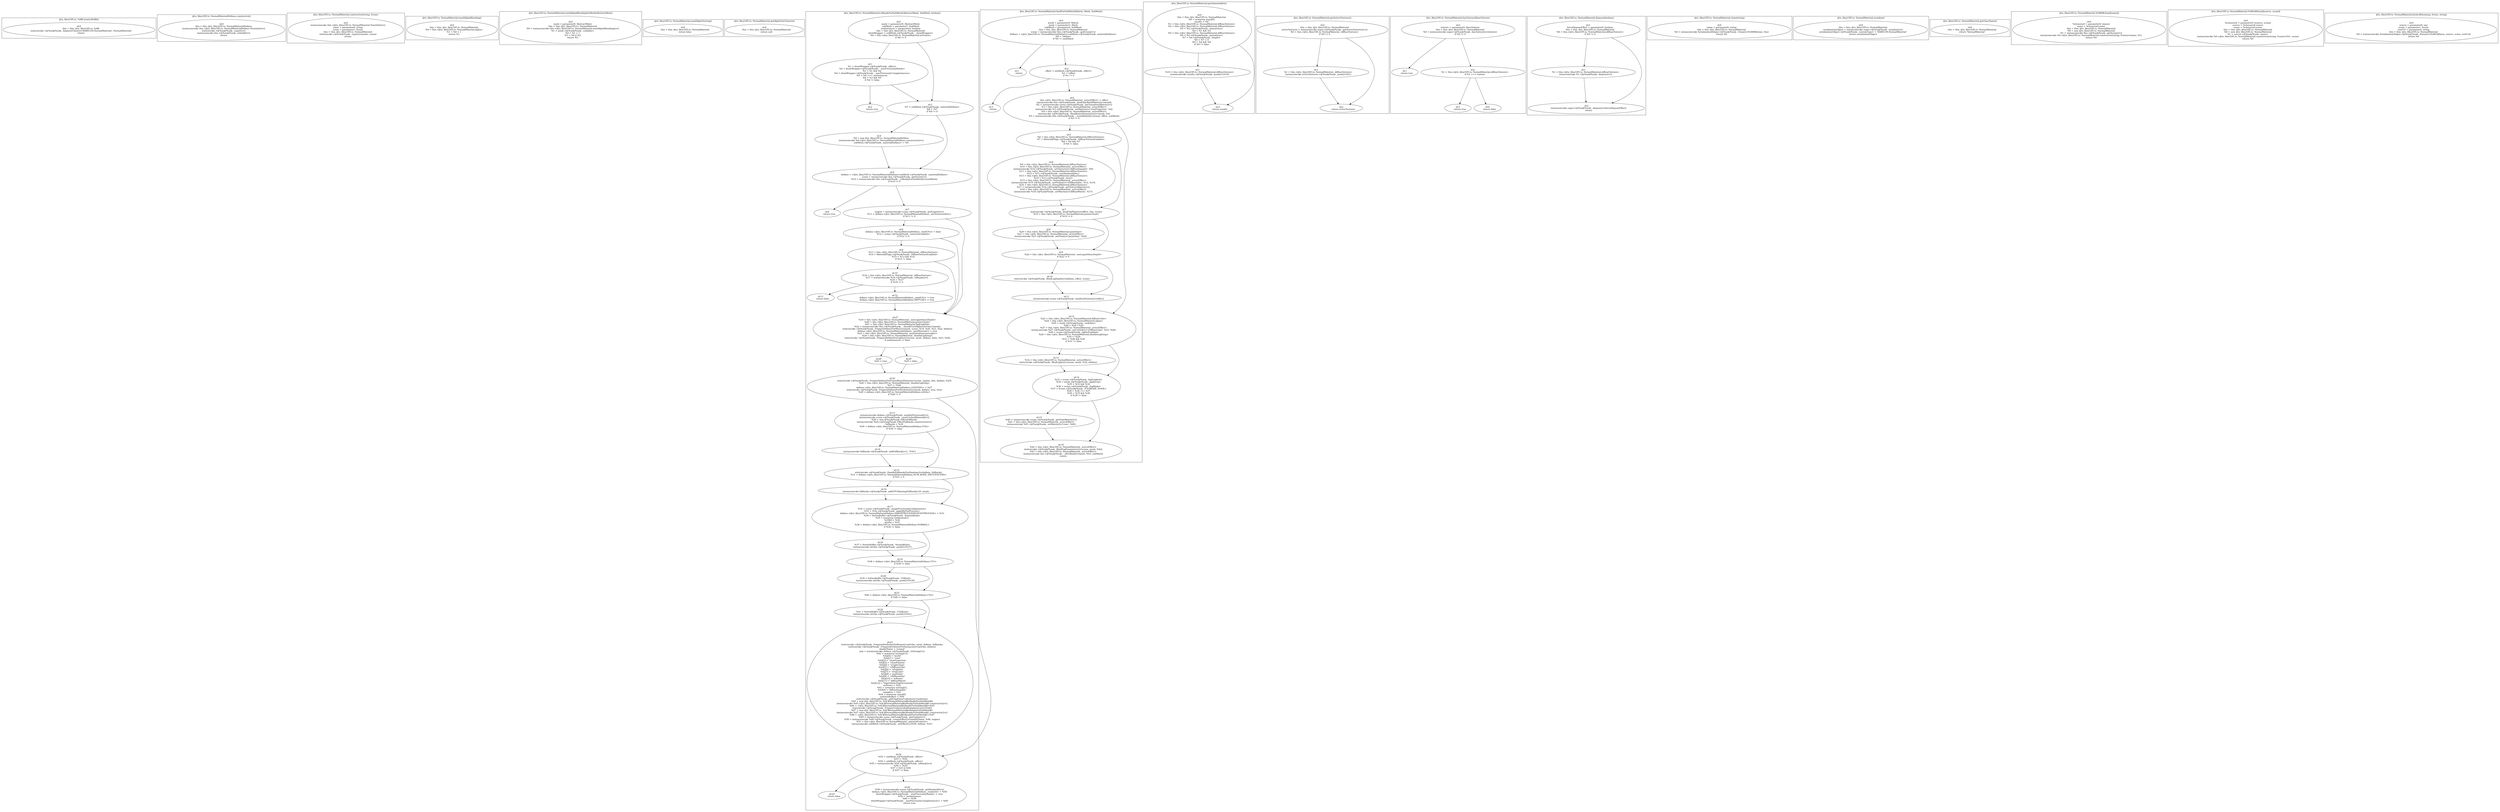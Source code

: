digraph "185.ts" {
subgraph "cluster_@ts_files/185.ts: %dflt.[static]%dflt()" {
  label="@ts_files/185.ts: %dflt.[static]%dflt()";
  Node33780 [label="id:0
      this = this: @ts_files/185.ts: %dflt
      staticinvoke <@%unk/%unk: .RegisterClass()>('BABYLON.NormalMaterial', NormalMaterial)
      return"];
}
subgraph "cluster_@ts_files/185.ts: NormalMaterialDefines.constructor()" {
  label="@ts_files/185.ts: NormalMaterialDefines.constructor()";
  Node49760 [label="id:0
      this = this: @ts_files/185.ts: NormalMaterialDefines
      instanceinvoke this.<@ts_files/185.ts: NormalMaterialDefines.%instInit()>()
      staticinvoke <@%unk/%unk: .super()>()
      instanceinvoke this.<@%unk/%unk: .rebuild()>()
      return"];
}
subgraph "cluster_@ts_files/185.ts: NormalMaterial.constructor(string, Scene)" {
  label="@ts_files/185.ts: NormalMaterial.constructor(string, Scene)";
  Node55070 [label="id:0
      instanceinvoke this.<@ts_files/185.ts: NormalMaterial.%instInit()>()
      name = parameter0: string
      scene = parameter1: Scene
      this = this: @ts_files/185.ts: NormalMaterial
      staticinvoke <@%unk/%unk: .super()>(name, scene)
      return"];
}
subgraph "cluster_@ts_files/185.ts: NormalMaterial.needAlphaBlending()" {
  label="@ts_files/185.ts: NormalMaterial.needAlphaBlending()";
  Node47530 [label="id:0
      this = this: @ts_files/185.ts: NormalMaterial
      %0 = this.<@ts_files/185.ts: NormalMaterial.alpha>
      %1 = %0 < 1
      return %1"];
}
subgraph "cluster_@ts_files/185.ts: NormalMaterial.needAlphaBlendingForMesh(AbstractMesh)" {
  label="@ts_files/185.ts: NormalMaterial.needAlphaBlendingForMesh(AbstractMesh)";
  Node66620 [label="id:0
      mesh = parameter0: AbstractMesh
      this = this: @ts_files/185.ts: NormalMaterial
      %0 = instanceinvoke this.<@ts_files/185.ts: NormalMaterial.needAlphaBlending()>()
      %1 = mesh.<@%unk/%unk: .visibility>
      %2 = %1 < 1
      %3 = %0 || %2
      return %3"];
}
subgraph "cluster_@ts_files/185.ts: NormalMaterial.needAlphaTesting()" {
  label="@ts_files/185.ts: NormalMaterial.needAlphaTesting()";
  Node46840 [label="id:0
      this = this: @ts_files/185.ts: NormalMaterial
      return false"];
}
subgraph "cluster_@ts_files/185.ts: NormalMaterial.getAlphaTestTexture()" {
  label="@ts_files/185.ts: NormalMaterial.getAlphaTestTexture()";
  Node50270 [label="id:0
      this = this: @ts_files/185.ts: NormalMaterial
      return null"];
}
subgraph "cluster_@ts_files/185.ts: NormalMaterial.isReadyForSubMesh(AbstractMesh, SubMesh, boolean)" {
  label="@ts_files/185.ts: NormalMaterial.isReadyForSubMesh(AbstractMesh, SubMesh, boolean)";
  Node75630 [label="id:0
      mesh = parameter0: AbstractMesh
      subMesh = parameter1: SubMesh
      useInstances = parameter2: boolean
      this = this: @ts_files/185.ts: NormalMaterial
      drawWrapper = subMesh.<@%unk/%unk: ._drawWrapper>
      %0 = this.<@ts_files/185.ts: NormalMaterial.isFrozen>
      if %0 != 0"];
  Node75631 [label="id:1
      %1 = drawWrapper.<@%unk/%unk: .effect>
      %2 = drawWrapper.<@%unk/%unk: ._wasPreviouslyReady>
      %3 = %1 && %2
      %4 = drawWrapper.<@%unk/%unk: ._wasPreviouslyUsingInstances>
      %5 = %4 === useInstances
      %6 = %3 && %5
      if %6 != false"];
  Node75632 [label="id:2
      return true"];
  Node75633 [label="id:3
      %7 = subMesh.<@%unk/%unk: .materialDefines>
      %8 = !%7
      if %8 != 0"];
  Node75634 [label="id:4
      %9 = new @ts_files/185.ts: NormalMaterialDefines
      instanceinvoke %9.<@ts_files/185.ts: NormalMaterialDefines.constructor()>()
      subMesh.<@%unk/%unk: .materialDefines> = %9"];
  Node75635 [label="id:5
      defines = <@ts_files/185.ts: NormalMaterialDefines>subMesh.<@%unk/%unk: .materialDefines>
      scene = instanceinvoke this.<@%unk/%unk: .getScene()>()
      %10 = instanceinvoke this.<@%unk/%unk: ._isReadyForSubMesh()>(subMesh)
      if %10 != 0"];
  Node75636 [label="id:6
      return true"];
  Node75637 [label="id:7
      engine = instanceinvoke scene.<@%unk/%unk: .getEngine()>()
      %11 = defines.<@ts_files/185.ts: NormalMaterialDefines._areTexturesDirty>
      if %11 != 0"];
  Node75638 [label="id:8
      defines.<@ts_files/185.ts: NormalMaterialDefines._needUVs> = false
      %12 = scene.<@%unk/%unk: .texturesEnabled>
      if %12 != 0"];
  Node75639 [label="id:9
      %13 = this.<@ts_files/185.ts: NormalMaterial._diffuseTexture>
      %14 = MaterialFlags.<@%unk/%unk: .DiffuseTextureEnabled>
      %15 = %13 && %14
      if %15 != false"];
  Node756310 [label="id:10
      %16 = this.<@ts_files/185.ts: NormalMaterial._diffuseTexture>
      %17 = instanceinvoke %16.<@%unk/%unk: .isReady()>()
      %18 = !%17
      if %18 != 0"];
  Node756311 [label="id:11
      return false"];
  Node756312 [label="id:12
      defines.<@ts_files/185.ts: NormalMaterialDefines._needUVs> = true
      defines.<@ts_files/185.ts: NormalMaterialDefines.DIFFUSE> = true"];
  Node756313 [label="id:13
      instanceinvoke defines.<@%unk/%unk: .markAsProcessed()>()
      instanceinvoke scene.<@%unk/%unk: .resetCachedMaterial()>()
      %29 = new @%unk/%unk: EffectFallbacks
      instanceinvoke %29.<@%unk/%unk: EffectFallbacks.constructor()>()
      fallbacks = %29
      %30 = defines.<@ts_files/185.ts: NormalMaterialDefines.FOG>
      if %30 != false"];
  Node756314 [label="id:14
      instanceinvoke fallbacks.<@%unk/%unk: .addFallback()>(1, 'FOG')"];
  Node756315 [label="id:15
      staticinvoke <@%unk/%unk: .HandleFallbacksForShadows()>(defines, fallbacks)
      %31 = defines.<@ts_files/185.ts: NormalMaterialDefines.NUM_BONE_INFLUENCERS>
      if %31 > 0"];
  Node756316 [label="id:16
      instanceinvoke fallbacks.<@%unk/%unk: .addCPUSkinningFallback()>(0, mesh)"];
  Node756317 [label="id:17
      %32 = scene.<@%unk/%unk: .imageProcessingConfiguration>
      %33 = %32.<@%unk/%unk: .applyByPostProcess>
      defines.<@ts_files/185.ts: NormalMaterialDefines.IMAGEPROCESSINGPOSTPROCESS> = %33
      %34 = VertexBuffer.<@%unk/%unk: .PositionKind>
      %35 = newarray (unknown)[1]
      %35[0] = %34
      attribs = %35
      %36 = defines.<@ts_files/185.ts: NormalMaterialDefines.NORMAL>
      if %36 != false"];
  Node756318 [label="id:18
      %37 = VertexBuffer.<@%unk/%unk: .NormalKind>
      instanceinvoke attribs.<@%unk/%unk: .push()>(%37)"];
  Node756319 [label="id:19
      %38 = defines.<@ts_files/185.ts: NormalMaterialDefines.UV1>
      if %38 != false"];
  Node756320 [label="id:20
      %39 = VertexBuffer.<@%unk/%unk: .UVKind>
      instanceinvoke attribs.<@%unk/%unk: .push()>(%39)"];
  Node756321 [label="id:21
      %40 = defines.<@ts_files/185.ts: NormalMaterialDefines.UV2>
      if %40 != false"];
  Node756322 [label="id:22
      %41 = VertexBuffer.<@%unk/%unk: .UV2Kind>
      instanceinvoke attribs.<@%unk/%unk: .push()>(%41)"];
  Node756323 [label="id:23
      staticinvoke <@%unk/%unk: .PrepareAttributesForBones()>(attribs, mesh, defines, fallbacks)
      staticinvoke <@%unk/%unk: .PrepareAttributesForInstances()>(attribs, defines)
      shaderName = 'normal'
      join = instanceinvoke defines.<@%unk/%unk: .toString()>()
      %42 = newarray (string)[13]
      %42[0] = 'world'
      %42[1] = 'view'
      %42[2] = 'viewProjection'
      %42[3] = 'vEyePosition'
      %42[4] = 'vLightsType'
      %42[5] = 'vDiffuseColor'
      %42[6] = 'vFogInfos'
      %42[7] = 'vFogColor'
      %42[8] = 'pointSize'
      %42[9] = 'vDiffuseInfos'
      %42[10] = 'mBones'
      %42[11] = 'diffuseMatrix'
      %42[12] = 'logarithmicDepthConstant'
      uniforms = %42
      %43 = newarray (string)[1]
      %43[0] = 'diffuseSampler'
      samplers = %43
      %44 = newarray (any)[0]
      uniformBuffers = %44
      staticinvoke <@%unk/%unk: .addClipPlaneUniforms()>(uniforms)
      %45 = new @ts_files/185.ts: %AC$NormalMaterial$isReadyForSubMesh$0
      instanceinvoke %45.<@ts_files/185.ts: %AC$NormalMaterial$isReadyForSubMesh$0.constructor()>()
      %46 = <@ts_files/185.ts: %AC$NormalMaterial$isReadyForSubMesh$0>%45
      staticinvoke <@%unk/%unk: .PrepareUniformsAndSamplersList()>(%46)
      %47 = new @ts_files/185.ts: %AC$NormalMaterial$isReadyForSubMesh$1
      instanceinvoke %47.<@ts_files/185.ts: %AC$NormalMaterial$isReadyForSubMesh$1.constructor()>()
      %48 = <@ts_files/185.ts: %AC$NormalMaterial$isReadyForSubMesh$1>%47
      %49 = instanceinvoke scene.<@%unk/%unk: .getEngine()>()
      %50 = instanceinvoke %49.<@%unk/%unk: .createEffect()>(shaderName, %48, engine)
      %51 = this.<@ts_files/185.ts: NormalMaterial._materialContext>
      instanceinvoke subMesh.<@%unk/%unk: .setEffect()>(%50, defines, %51)"];
  Node756324 [label="id:24
      %52 = subMesh.<@%unk/%unk: .effect>
      %53 = !%52
      %54 = subMesh.<@%unk/%unk: .effect>
      %55 = instanceinvoke %54.<@%unk/%unk: .isReady()>()
      %56 = !%55
      %57 = %53 || %56
      if %57 != false"];
  Node756325 [label="id:25
      return false"];
  Node756326 [label="id:26
      %58 = instanceinvoke scene.<@%unk/%unk: .getRenderId()>()
      defines.<@ts_files/185.ts: NormalMaterialDefines._renderId> = %58
      drawWrapper.<@%unk/%unk: ._wasPreviouslyReady> = true
      %59 = !useInstances
      %60 = !%59
      drawWrapper.<@%unk/%unk: ._wasPreviouslyUsingInstances> = %60
      return true"];
  Node756327 [label="id:27
      %19 = this.<@ts_files/185.ts: NormalMaterial._useLogarithmicDepth>
      %20 = this.<@ts_files/185.ts: NormalMaterial.pointsCloud>
      %21 = this.<@ts_files/185.ts: NormalMaterial.fogEnabled>
      %22 = instanceinvoke this.<@%unk/%unk: ._shouldTurnAlphaTestOn()>(mesh)
      staticinvoke <@%unk/%unk: .PrepareDefinesForMisc()>(mesh, scene, %19, %20, %21, %22, defines)
      defines.<@ts_files/185.ts: NormalMaterialDefines._needNormals> = true
      %23 = this.<@ts_files/185.ts: NormalMaterial._maxSimultaneousLights>
      %24 = this.<@ts_files/185.ts: NormalMaterial._disableLighting>
      staticinvoke <@%unk/%unk: .PrepareDefinesForLights()>(scene, mesh, defines, false, %23, %24)
      if useInstances != false"];
  Node756328 [label="id:28
      %25 = true"];
  Node756329 [label="id:29
      %25 = false"];
  Node756330 [label="id:30
      staticinvoke <@%unk/%unk: .PrepareDefinesForFrameBoundValues()>(scene, engine, this, defines, %25)
      %26 = this.<@ts_files/185.ts: NormalMaterial._disableLighting>
      %27 = !%26
      defines.<@ts_files/185.ts: NormalMaterialDefines.LIGHTING> = %27
      staticinvoke <@%unk/%unk: .PrepareDefinesForAttributes()>(mesh, defines, true, true)
      %28 = defines.<@ts_files/185.ts: NormalMaterialDefines.isDirty>
      if %28 != 0"];
  Node75630 -> Node75631;
  Node75630 -> Node75633;
  Node75631 -> Node75632;
  Node75631 -> Node75633;
  Node75633 -> Node75634;
  Node75633 -> Node75635;
  Node75634 -> Node75635;
  Node75635 -> Node75636;
  Node75635 -> Node75637;
  Node75637 -> Node75638;
  Node75637 -> Node756327;
  Node75638 -> Node75639;
  Node75638 -> Node756327;
  Node75639 -> Node756310;
  Node75639 -> Node756327;
  Node756310 -> Node756311;
  Node756310 -> Node756312;
  Node756312 -> Node756327;
  Node756313 -> Node756314;
  Node756313 -> Node756315;
  Node756314 -> Node756315;
  Node756315 -> Node756316;
  Node756315 -> Node756317;
  Node756316 -> Node756317;
  Node756317 -> Node756318;
  Node756317 -> Node756319;
  Node756318 -> Node756319;
  Node756319 -> Node756320;
  Node756319 -> Node756321;
  Node756320 -> Node756321;
  Node756321 -> Node756322;
  Node756321 -> Node756323;
  Node756322 -> Node756323;
  Node756323 -> Node756324;
  Node756324 -> Node756325;
  Node756324 -> Node756326;
  Node756327 -> Node756328;
  Node756327 -> Node756329;
  Node756328 -> Node756330;
  Node756329 -> Node756330;
  Node756330 -> Node756313;
  Node756330 -> Node756324;
}
subgraph "cluster_@ts_files/185.ts: NormalMaterial.bindForSubMesh(Matrix, Mesh, SubMesh)" {
  label="@ts_files/185.ts: NormalMaterial.bindForSubMesh(Matrix, Mesh, SubMesh)";
  Node63280 [label="id:0
      world = parameter0: Matrix
      mesh = parameter1: Mesh
      subMesh = parameter2: SubMesh
      this = this: @ts_files/185.ts: NormalMaterial
      scene = instanceinvoke this.<@%unk/%unk: .getScene()>()
      defines = <@ts_files/185.ts: NormalMaterialDefines>subMesh.<@%unk/%unk: .materialDefines>
      %0 = !defines
      if %0 != undefined"];
  Node63281 [label="id:1
      return"];
  Node63282 [label="id:2
      effect = subMesh.<@%unk/%unk: .effect>
      %1 = !effect
      if %1 != 0"];
  Node63283 [label="id:3
      return"];
  Node63284 [label="id:4
      this.<@ts_files/185.ts: NormalMaterial._activeEffect> = effect
      instanceinvoke this.<@%unk/%unk: .bindOnlyWorldMatrix()>(world)
      %2 = instanceinvoke scene.<@%unk/%unk: .getTransformMatrix()>()
      %3 = this.<@ts_files/185.ts: NormalMaterial._activeEffect>
      instanceinvoke %3.<@%unk/%unk: .setMatrix()>('viewProjection', %2)
      %4 = this.<@ts_files/185.ts: NormalMaterial._activeEffect>
      staticinvoke <@%unk/%unk: .BindBonesParameters()>(mesh, %4)
      %5 = instanceinvoke this.<@%unk/%unk: ._mustRebind()>(scene, effect, subMesh)
      if %5 != 0"];
  Node63285 [label="id:5
      %6 = this.<@ts_files/185.ts: NormalMaterial.diffuseTexture>
      %7 = MaterialFlags.<@%unk/%unk: .DiffuseTextureEnabled>
      %8 = %6 && %7
      if %8 != false"];
  Node63286 [label="id:6
      %9 = this.<@ts_files/185.ts: NormalMaterial.diffuseTexture>
      %10 = this.<@ts_files/185.ts: NormalMaterial._activeEffect>
      instanceinvoke %10.<@%unk/%unk: .setTexture()>('diffuseSampler', %9)
      %11 = this.<@ts_files/185.ts: NormalMaterial.diffuseTexture>
      %12 = %11.<@%unk/%unk: .coordinatesIndex>
      %13 = this.<@ts_files/185.ts: NormalMaterial.diffuseTexture>
      %14 = %13.<@%unk/%unk: .level>
      %15 = this.<@ts_files/185.ts: NormalMaterial._activeEffect>
      instanceinvoke %15.<@%unk/%unk: .setFloat2()>('vDiffuseInfos', %12, %14)
      %16 = this.<@ts_files/185.ts: NormalMaterial.diffuseTexture>
      %17 = instanceinvoke %16.<@%unk/%unk: .getTextureMatrix()>()
      %18 = this.<@ts_files/185.ts: NormalMaterial._activeEffect>
      instanceinvoke %18.<@%unk/%unk: .setMatrix()>('diffuseMatrix', %17)"];
  Node63287 [label="id:7
      staticinvoke <@%unk/%unk: .bindClipPlane()>(effect, this, scene)
      %19 = this.<@ts_files/185.ts: NormalMaterial.pointsCloud>
      if %19 != 0"];
  Node63288 [label="id:8
      %20 = this.<@ts_files/185.ts: NormalMaterial.pointSize>
      %21 = this.<@ts_files/185.ts: NormalMaterial._activeEffect>
      instanceinvoke %21.<@%unk/%unk: .setFloat()>('pointSize', %20)"];
  Node63289 [label="id:9
      %22 = this.<@ts_files/185.ts: NormalMaterial._useLogarithmicDepth>
      if %22 != 0"];
  Node632810 [label="id:10
      staticinvoke <@%unk/%unk: .BindLogDepth()>(defines, effect, scene)"];
  Node632811 [label="id:11
      instanceinvoke scene.<@%unk/%unk: .bindEyePosition()>(effect)"];
  Node632812 [label="id:12
      %23 = this.<@ts_files/185.ts: NormalMaterial.diffuseColor>
      %24 = this.<@ts_files/185.ts: NormalMaterial.alpha>
      %25 = mesh.<@%unk/%unk: .visibility>
      %26 = %24 * %25
      %27 = this.<@ts_files/185.ts: NormalMaterial._activeEffect>
      instanceinvoke %27.<@%unk/%unk: .setColor4()>('vDiffuseColor', %23, %26)
      %28 = scene.<@%unk/%unk: .lightsEnabled>
      %29 = this.<@ts_files/185.ts: NormalMaterial.disableLighting>
      %30 = !%29
      %31 = %28 && %30
      if %31 != false"];
  Node632813 [label="id:13
      %32 = this.<@ts_files/185.ts: NormalMaterial._activeEffect>
      staticinvoke <@%unk/%unk: .BindLights()>(scene, mesh, %32, defines)"];
  Node632814 [label="id:14
      %33 = scene.<@%unk/%unk: .fogEnabled>
      %34 = mesh.<@%unk/%unk: .applyFog>
      %35 = %33 && %34
      %36 = scene.<@%unk/%unk: .fogMode>
      %37 = Scene.<@%unk/%unk: .FOGMODE_NONE>
      %38 = %36 !== %37
      %39 = %35 && %38
      if %39 != false"];
  Node632815 [label="id:15
      %40 = instanceinvoke scene.<@%unk/%unk: .getViewMatrix()>()
      %41 = this.<@ts_files/185.ts: NormalMaterial._activeEffect>
      instanceinvoke %41.<@%unk/%unk: .setMatrix()>('view', %40)"];
  Node632816 [label="id:16
      %42 = this.<@ts_files/185.ts: NormalMaterial._activeEffect>
      staticinvoke <@%unk/%unk: .BindFogParameters()>(scene, mesh, %42)
      %43 = this.<@ts_files/185.ts: NormalMaterial._activeEffect>
      instanceinvoke this.<@%unk/%unk: ._afterBind()>(mesh, %43, subMesh)
      return"];
  Node63280 -> Node63281;
  Node63280 -> Node63282;
  Node63282 -> Node63283;
  Node63282 -> Node63284;
  Node63284 -> Node63285;
  Node63284 -> Node632812;
  Node63285 -> Node63286;
  Node63285 -> Node63287;
  Node63286 -> Node63287;
  Node63287 -> Node63288;
  Node63287 -> Node63289;
  Node63288 -> Node63289;
  Node63289 -> Node632810;
  Node63289 -> Node632811;
  Node632810 -> Node632811;
  Node632811 -> Node632812;
  Node632812 -> Node632813;
  Node632812 -> Node632814;
  Node632813 -> Node632814;
  Node632814 -> Node632815;
  Node632814 -> Node632816;
  Node632815 -> Node632816;
}
subgraph "cluster_@ts_files/185.ts: NormalMaterial.getAnimatables()" {
  label="@ts_files/185.ts: NormalMaterial.getAnimatables()";
  Node44930 [label="id:0
      this = this: @ts_files/185.ts: NormalMaterial
      %0 = newarray (any)[0]
      results = %0
      %1 = this.<@ts_files/185.ts: NormalMaterial.diffuseTexture>
      %2 = this.<@ts_files/185.ts: NormalMaterial.diffuseTexture>
      %3 = %2.<@%unk/%unk: .animations>
      %4 = %1 && %3
      %5 = this.<@ts_files/185.ts: NormalMaterial.diffuseTexture>
      %6 = %5.<@%unk/%unk: .animations>
      %7 = %6.<@%unk/%unk: .length>
      %8 = %7 > 0
      %9 = %4 && %8
      if %9 != false"];
  Node44931 [label="id:1
      %10 = this.<@ts_files/185.ts: NormalMaterial.diffuseTexture>
      instanceinvoke results.<@%unk/%unk: .push()>(%10)"];
  Node44932 [label="id:2
      return results"];
  Node44930 -> Node44931;
  Node44930 -> Node44932;
  Node44931 -> Node44932;
}
subgraph "cluster_@ts_files/185.ts: NormalMaterial.getActiveTextures()" {
  label="@ts_files/185.ts: NormalMaterial.getActiveTextures()";
  Node48440 [label="id:0
      this = this: @ts_files/185.ts: NormalMaterial
      activeTextures = instanceinvoke super.<@%unk/%unk: .getActiveTextures()>()
      %0 = this.<@ts_files/185.ts: NormalMaterial._diffuseTexture>
      if %0 != 0"];
  Node48441 [label="id:1
      %1 = this.<@ts_files/185.ts: NormalMaterial._diffuseTexture>
      instanceinvoke activeTextures.<@%unk/%unk: .push()>(%1)"];
  Node48442 [label="id:2
      return activeTextures"];
  Node48440 -> Node48441;
  Node48440 -> Node48442;
  Node48441 -> Node48442;
}
subgraph "cluster_@ts_files/185.ts: NormalMaterial.hasTexture(BaseTexture)" {
  label="@ts_files/185.ts: NormalMaterial.hasTexture(BaseTexture)";
  Node52530 [label="id:0
      texture = parameter0: BaseTexture
      this = this: @ts_files/185.ts: NormalMaterial
      %0 = instanceinvoke super.<@%unk/%unk: .hasTexture()>(texture)
      if %0 != 0"];
  Node52531 [label="id:1
      return true"];
  Node52532 [label="id:2
      %1 = this.<@ts_files/185.ts: NormalMaterial.diffuseTexture>
      if %1 === texture"];
  Node52533 [label="id:3
      return true"];
  Node52534 [label="id:4
      return false"];
  Node52530 -> Node52531;
  Node52530 -> Node52532;
  Node52532 -> Node52533;
  Node52532 -> Node52534;
}
subgraph "cluster_@ts_files/185.ts: NormalMaterial.dispose(boolean)" {
  label="@ts_files/185.ts: NormalMaterial.dispose(boolean)";
  Node45470 [label="id:0
      forceDisposeEffect = parameter0: boolean
      this = this: @ts_files/185.ts: NormalMaterial
      %0 = this.<@ts_files/185.ts: NormalMaterial.diffuseTexture>
      if %0 != 0"];
  Node45471 [label="id:1
      %1 = this.<@ts_files/185.ts: NormalMaterial.diffuseTexture>
      instanceinvoke %1.<@%unk/%unk: .dispose()>()"];
  Node45472 [label="id:2
      instanceinvoke super.<@%unk/%unk: .dispose()>(forceDisposeEffect)
      return"];
  Node45470 -> Node45471;
  Node45470 -> Node45472;
  Node45471 -> Node45472;
}
subgraph "cluster_@ts_files/185.ts: NormalMaterial.clone(string)" {
  label="@ts_files/185.ts: NormalMaterial.clone(string)";
  Node42440 [label="id:0
      name = parameter0: string
      this = this: @ts_files/185.ts: NormalMaterial
      %0 = instanceinvoke SerializationHelper.<@%unk/%unk: .Clone()>(%AM0$clone, this)
      return %0"];
}
subgraph "cluster_@ts_files/185.ts: NormalMaterial.serialize()" {
  label="@ts_files/185.ts: NormalMaterial.serialize()";
  Node40200 [label="id:0
      this = this: @ts_files/185.ts: NormalMaterial
      serializationObject = instanceinvoke super.<@%unk/%unk: .serialize()>()
      serializationObject.<@%unk/%unk: .customType> = 'BABYLON.NormalMaterial'
      return serializationObject"];
}
subgraph "cluster_@ts_files/185.ts: NormalMaterial.getClassName()" {
  label="@ts_files/185.ts: NormalMaterial.getClassName()";
  Node42590 [label="id:0
      this = this: @ts_files/185.ts: NormalMaterial
      return 'NormalMaterial'"];
}
subgraph "cluster_@ts_files/185.ts: NormalMaterial.%AM0$clone([name])" {
  label="@ts_files/185.ts: NormalMaterial.%AM0$clone([name])";
  Node44450 [label="id:0
      %closures0 = parameter0: [name]
      name = %closures0.name
      this = this: @ts_files/185.ts: NormalMaterial
      %0 = new @ts_files/185.ts: NormalMaterial
      %1 = instanceinvoke this.<@%unk/%unk: .getScene()>()
      instanceinvoke %0.<@ts_files/185.ts: NormalMaterial.constructor(string, Scene)>(name, %1)
      return %0"];
}
subgraph "cluster_@ts_files/185.ts: NormalMaterial.%AM1$Parse([source, scene])" {
  label="@ts_files/185.ts: NormalMaterial.%AM1$Parse([source, scene])";
  Node52660 [label="id:0
      %closures0 = parameter0: [source, scene]
      source = %closures0.source
      scene = %closures0.scene
      this = this: @ts_files/185.ts: NormalMaterial
      %0 = new @ts_files/185.ts: NormalMaterial
      %1 = source.<@%unk/%unk: .name>
      instanceinvoke %0.<@ts_files/185.ts: NormalMaterial.constructor(string, Scene)>(%1, scene)
      return %0"];
}
subgraph "cluster_@ts_files/185.ts: NormalMaterial.[static]Parse(any, Scene, string)" {
  label="@ts_files/185.ts: NormalMaterial.[static]Parse(any, Scene, string)";
  Node60280 [label="id:0
      source = parameter0: any
      scene = parameter1: Scene
      rootUrl = parameter2: string
      this = this: @ts_files/185.ts: NormalMaterial
      %0 = instanceinvoke SerializationHelper.<@%unk/%unk: .Parse()>(%AM1$Parse, source, scene, rootUrl)
      return %0"];
}
}
